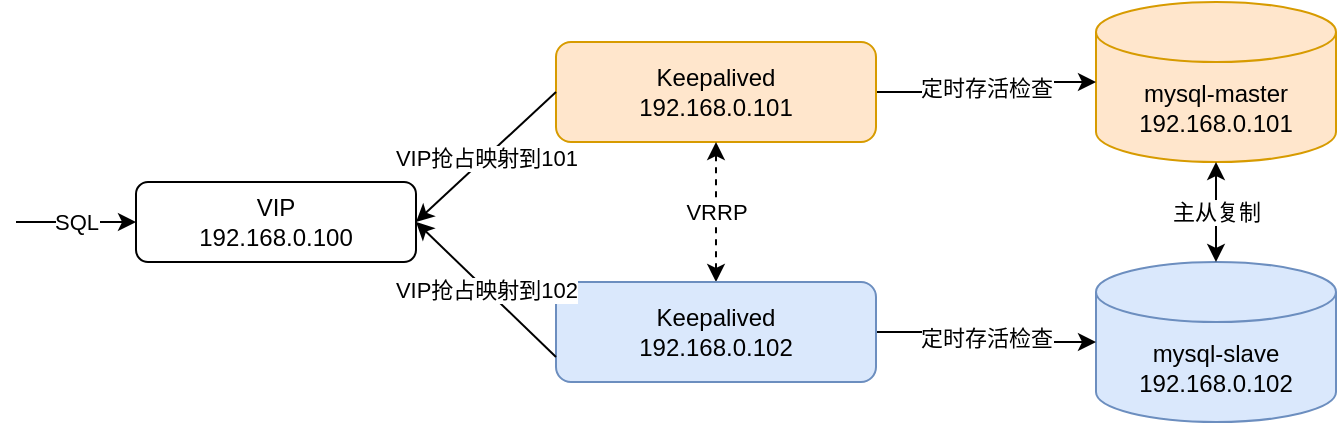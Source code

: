 <mxfile version="14.9.0" type="github">
  <diagram id="eHS7JZv-YztAtAW-dQek" name="Page-1">
    <mxGraphModel dx="782" dy="468" grid="1" gridSize="10" guides="1" tooltips="1" connect="1" arrows="1" fold="1" page="1" pageScale="1" pageWidth="1169" pageHeight="827" math="0" shadow="0">
      <root>
        <mxCell id="0" />
        <mxCell id="1" parent="0" />
        <mxCell id="4crUNOPvbyheSk_j_8Qz-1" value="mysql-master&lt;br&gt;192.168.0.101" style="shape=cylinder3;whiteSpace=wrap;html=1;boundedLbl=1;backgroundOutline=1;size=15;fillColor=#ffe6cc;strokeColor=#d79b00;" vertex="1" parent="1">
          <mxGeometry x="560" y="120" width="120" height="80" as="geometry" />
        </mxCell>
        <mxCell id="4crUNOPvbyheSk_j_8Qz-2" value="mysql-slave&lt;br&gt;192.168.0.102" style="shape=cylinder3;whiteSpace=wrap;html=1;boundedLbl=1;backgroundOutline=1;size=15;fillColor=#dae8fc;strokeColor=#6c8ebf;" vertex="1" parent="1">
          <mxGeometry x="560" y="250" width="120" height="80" as="geometry" />
        </mxCell>
        <mxCell id="4crUNOPvbyheSk_j_8Qz-9" value="定时存活检查" style="edgeStyle=orthogonalEdgeStyle;rounded=1;orthogonalLoop=1;jettySize=auto;html=1;exitX=1;exitY=0.5;exitDx=0;exitDy=0;entryX=0;entryY=0.5;entryDx=0;entryDy=0;entryPerimeter=0;" edge="1" parent="1" source="4crUNOPvbyheSk_j_8Qz-4" target="4crUNOPvbyheSk_j_8Qz-1">
          <mxGeometry relative="1" as="geometry" />
        </mxCell>
        <mxCell id="4crUNOPvbyheSk_j_8Qz-4" value="Keepalived&lt;br&gt;192.168.0.101" style="rounded=1;whiteSpace=wrap;html=1;fillColor=#ffe6cc;strokeColor=#d79b00;" vertex="1" parent="1">
          <mxGeometry x="290" y="140" width="160" height="50" as="geometry" />
        </mxCell>
        <mxCell id="4crUNOPvbyheSk_j_8Qz-10" value="定时存活检查" style="edgeStyle=orthogonalEdgeStyle;rounded=1;orthogonalLoop=1;jettySize=auto;html=1;exitX=1;exitY=0.5;exitDx=0;exitDy=0;entryX=0;entryY=0.5;entryDx=0;entryDy=0;entryPerimeter=0;" edge="1" parent="1" source="4crUNOPvbyheSk_j_8Qz-5" target="4crUNOPvbyheSk_j_8Qz-2">
          <mxGeometry relative="1" as="geometry" />
        </mxCell>
        <mxCell id="4crUNOPvbyheSk_j_8Qz-24" value="VRRP" style="edgeStyle=orthogonalEdgeStyle;rounded=0;orthogonalLoop=1;jettySize=auto;html=1;startArrow=classic;startFill=1;dashed=1;" edge="1" parent="1" source="4crUNOPvbyheSk_j_8Qz-5" target="4crUNOPvbyheSk_j_8Qz-4">
          <mxGeometry relative="1" as="geometry" />
        </mxCell>
        <mxCell id="4crUNOPvbyheSk_j_8Qz-5" value="Keepalived&lt;br&gt;192.168.0.102" style="rounded=1;whiteSpace=wrap;html=1;fillColor=#dae8fc;strokeColor=#6c8ebf;" vertex="1" parent="1">
          <mxGeometry x="290" y="260" width="160" height="50" as="geometry" />
        </mxCell>
        <mxCell id="4crUNOPvbyheSk_j_8Qz-8" value="主从复制" style="endArrow=classic;startArrow=classic;html=1;entryX=0.5;entryY=1;entryDx=0;entryDy=0;entryPerimeter=0;exitX=0.5;exitY=0;exitDx=0;exitDy=0;exitPerimeter=0;rounded=1;" edge="1" parent="1" source="4crUNOPvbyheSk_j_8Qz-2" target="4crUNOPvbyheSk_j_8Qz-1">
          <mxGeometry width="50" height="50" relative="1" as="geometry">
            <mxPoint x="460" y="250" as="sourcePoint" />
            <mxPoint x="510" y="200" as="targetPoint" />
            <Array as="points" />
          </mxGeometry>
        </mxCell>
        <mxCell id="4crUNOPvbyheSk_j_8Qz-11" value="VIP&lt;br&gt;192.168.0.100" style="rounded=1;whiteSpace=wrap;html=1;" vertex="1" parent="1">
          <mxGeometry x="80" y="210" width="140" height="40" as="geometry" />
        </mxCell>
        <mxCell id="4crUNOPvbyheSk_j_8Qz-18" value="VIP抢占映射到102" style="endArrow=classic;html=1;exitX=0;exitY=0.75;exitDx=0;exitDy=0;entryX=1;entryY=0.5;entryDx=0;entryDy=0;" edge="1" parent="1" source="4crUNOPvbyheSk_j_8Qz-5" target="4crUNOPvbyheSk_j_8Qz-11">
          <mxGeometry width="50" height="50" relative="1" as="geometry">
            <mxPoint x="270" y="230" as="sourcePoint" />
            <mxPoint x="320" y="180" as="targetPoint" />
          </mxGeometry>
        </mxCell>
        <mxCell id="4crUNOPvbyheSk_j_8Qz-19" value="VIP抢占映射到101" style="endArrow=classic;html=1;exitX=0;exitY=0.5;exitDx=0;exitDy=0;entryX=1;entryY=0.5;entryDx=0;entryDy=0;" edge="1" parent="1" source="4crUNOPvbyheSk_j_8Qz-4" target="4crUNOPvbyheSk_j_8Qz-11">
          <mxGeometry width="50" height="50" relative="1" as="geometry">
            <mxPoint x="270" y="170" as="sourcePoint" />
            <mxPoint x="260" y="220" as="targetPoint" />
          </mxGeometry>
        </mxCell>
        <mxCell id="4crUNOPvbyheSk_j_8Qz-22" value="SQL" style="endArrow=classic;html=1;entryX=0;entryY=0.5;entryDx=0;entryDy=0;" edge="1" parent="1" target="4crUNOPvbyheSk_j_8Qz-11">
          <mxGeometry width="50" height="50" relative="1" as="geometry">
            <mxPoint x="20" y="230" as="sourcePoint" />
            <mxPoint x="100" y="280" as="targetPoint" />
          </mxGeometry>
        </mxCell>
      </root>
    </mxGraphModel>
  </diagram>
</mxfile>

